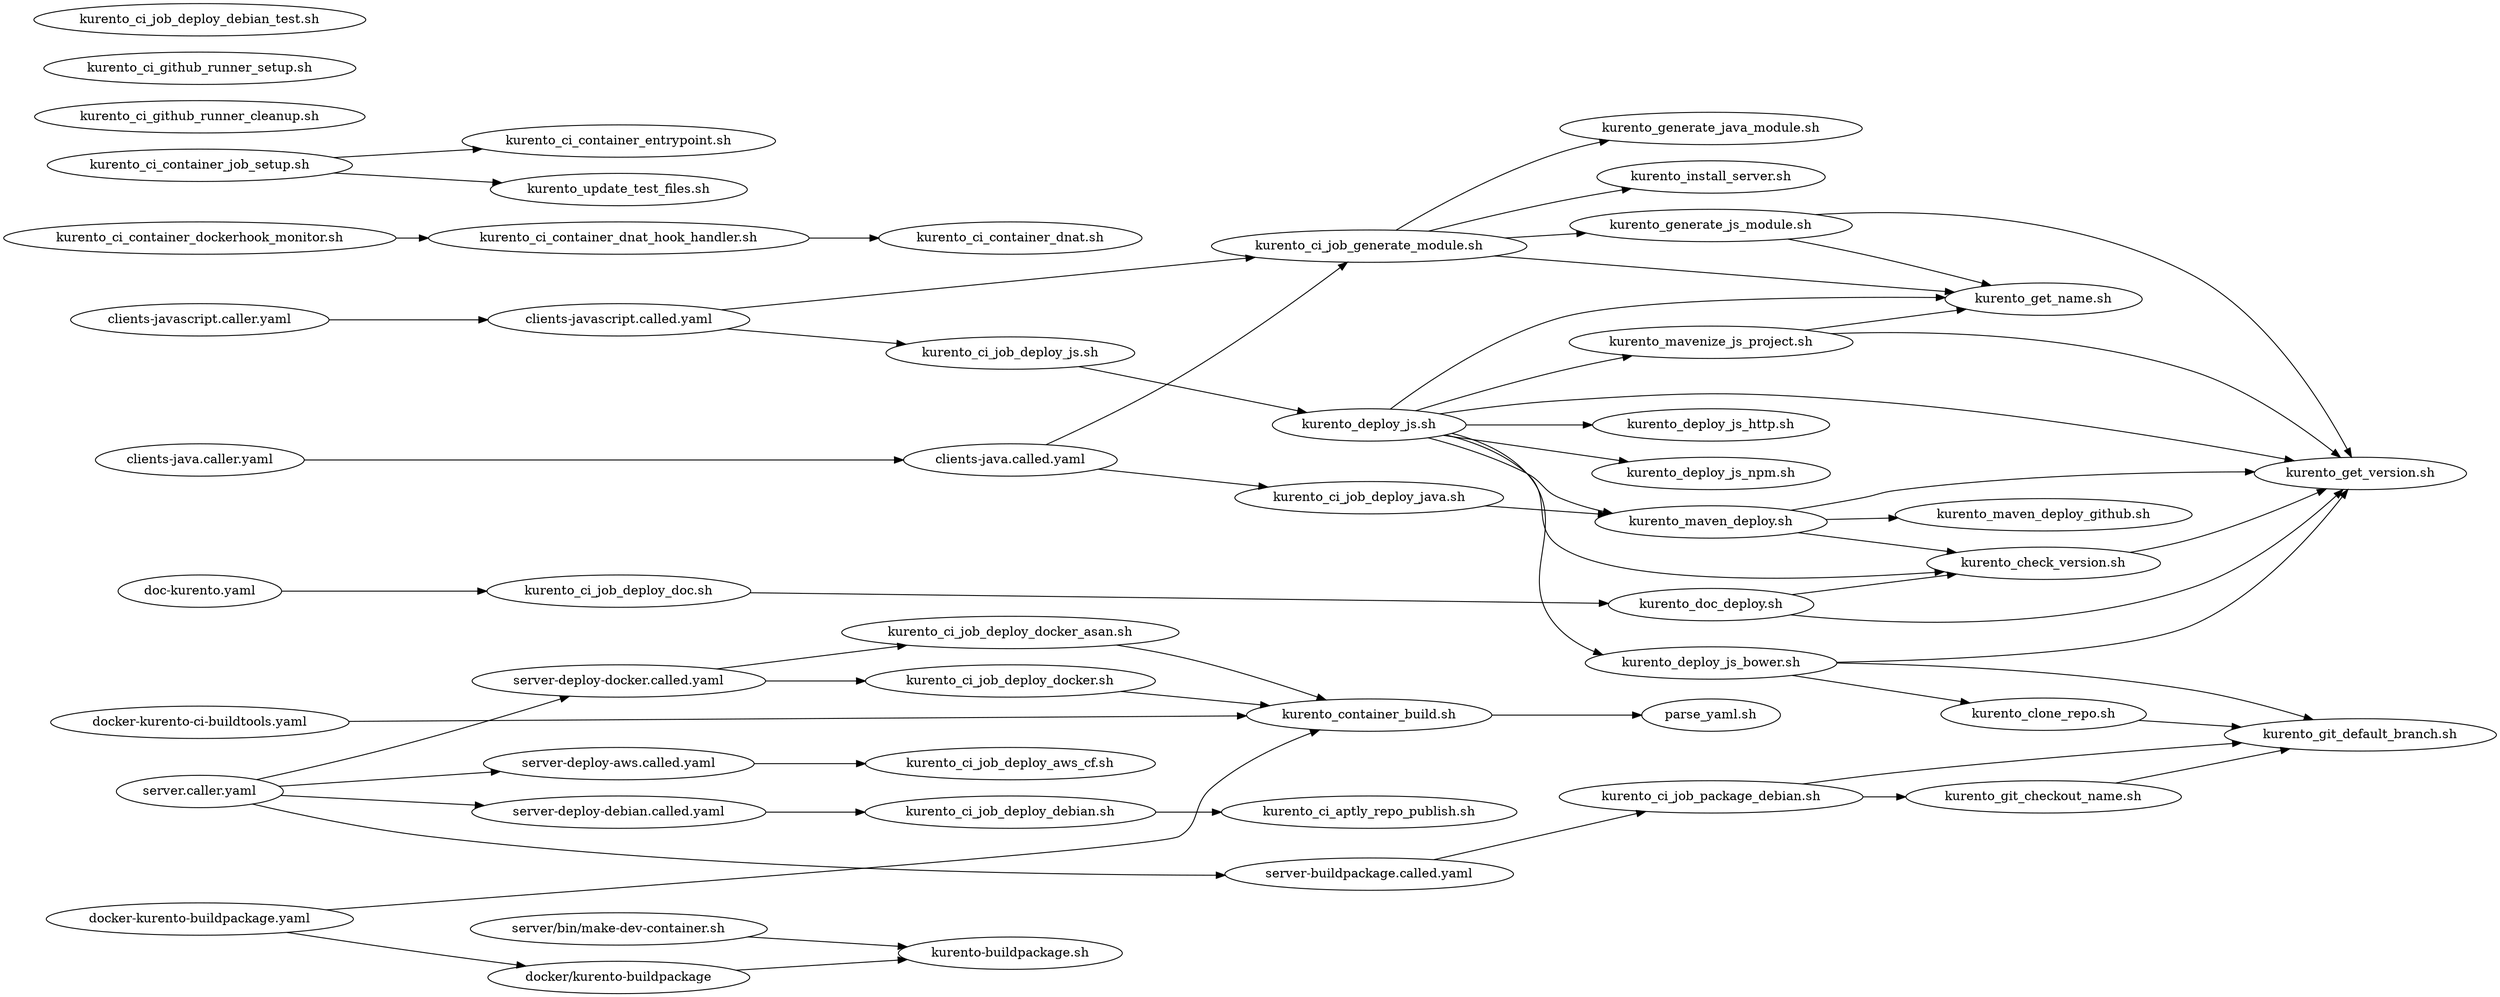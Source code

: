digraph scripts {
  //bgcolor = "transparent";
  fontname = "Bitstream Vera Sans";
  fontsize = 8;
  rankdir = "LR";


  // GitHub Actions CI workflows
  // ===========================

  // Standalone definitions.
  // Used so these can be applied the same root rank and appear at the same level.
  {
    rank = "same";

    "clients-java.caller.yaml";
    "clients-javascript.caller.yaml";
    "doc-kurento.yaml";
    "docker-kurento-buildpackage.yaml";
    "docker-kurento-ci-buildtools.yaml";
    "server.caller.yaml";
  }

  // Root parent jobs.
  "clients-java.caller.yaml" -> {
    "clients-java.called.yaml"
  };
  "clients-javascript.caller.yaml" -> {
    "clients-javascript.called.yaml"
  };
  "doc-kurento.yaml" -> {
    "kurento_ci_job_deploy_doc.sh"
  };
  "docker-kurento-buildpackage.yaml" -> {
    "kurento_container_build.sh"
    "docker/kurento-buildpackage"
  };
  "docker-kurento-ci-buildtools.yaml" -> {
    "kurento_container_build.sh"
  };
  "server.caller.yaml" -> {
    "server-buildpackage.called.yaml"
    "server-deploy-aws.called.yaml"
    "server-deploy-debian.called.yaml"
    "server-deploy-docker.called.yaml"
  };

  // Child jobs ("reusable workflows")
  "clients-java.called.yaml" -> {
    "kurento_ci_job_deploy_java.sh"
    "kurento_ci_job_generate_module.sh"
  };
  "clients-javascript.called.yaml" -> {
    "kurento_ci_job_deploy_js.sh"
    "kurento_ci_job_generate_module.sh"
  };
  "server-buildpackage.called.yaml" -> {
    "kurento_ci_job_package_debian.sh"
  };
  "server-deploy-aws.called.yaml" -> {
    "kurento_ci_job_deploy_aws_cf.sh"
  };
  "server-deploy-debian.called.yaml" -> {
    "kurento_ci_job_deploy_debian.sh"
  };
  "server-deploy-docker.called.yaml" -> {
    "kurento_ci_job_deploy_docker.sh"
    "kurento_ci_job_deploy_docker_asan.sh"
  };


  // GitHub Actions CI job scripts
  // =============================

  "kurento_ci_aptly_repo_publish.sh";
  "kurento_ci_container_dnat_hook_handler.sh" -> {
    "kurento_ci_container_dnat.sh"
  };
  "kurento_ci_container_dnat.sh";
  "kurento_ci_container_dockerhook_monitor.sh" -> {
    "kurento_ci_container_dnat_hook_handler.sh"
  };
  "kurento_ci_container_entrypoint.sh" -> {
  };
  "kurento_ci_container_job_setup.sh" -> {
    "kurento_ci_container_entrypoint.sh"
    "kurento_update_test_files.sh"
  };
  "kurento_ci_github_runner_cleanup.sh";
  "kurento_ci_github_runner_setup.sh";
  "kurento_ci_job_deploy_aws_cf.sh";
  "kurento_ci_job_deploy_debian_test.sh";
  "kurento_ci_job_deploy_debian.sh" -> {
    "kurento_ci_aptly_repo_publish.sh"
  };
  "kurento_ci_job_deploy_doc.sh" -> {
    "kurento_doc_deploy.sh"
  };
  "kurento_ci_job_deploy_docker.sh" -> {
    "kurento_container_build.sh"
  };
  "kurento_ci_job_deploy_docker_asan.sh" -> {
    "kurento_container_build.sh"
  };
  "kurento_ci_job_deploy_java.sh" -> {
    "kurento_maven_deploy.sh"
  };
  "kurento_ci_job_deploy_js.sh" -> {
    "kurento_deploy_js.sh"
  };
  "kurento_ci_job_generate_module.sh" -> {
    "kurento_generate_java_module.sh"
    "kurento_generate_js_module.sh"
    "kurento_get_name.sh"
    "kurento_install_server.sh"
  };
  "kurento_ci_job_package_debian.sh" -> {
    "kurento_git_checkout_name.sh"
    "kurento_git_default_branch.sh"
  };


  // Miscellaneous origins
  // =====================

  "docker/kurento-buildpackage" -> {
    "kurento-buildpackage.sh"
  };

  "server/bin/make-dev-container.sh" -> {
    "kurento-buildpackage.sh"
  };


  // Concrete CI operations
  // ======================

  "kurento_container_build.sh" -> {
    "parse_yaml.sh"
  };
  "kurento_deploy_js.sh" -> {
    "kurento_check_version.sh"
    "kurento_deploy_js_bower.sh"
    "kurento_deploy_js_http.sh"
    "kurento_deploy_js_npm.sh"
    "kurento_get_name.sh"
    "kurento_get_version.sh"
    "kurento_maven_deploy.sh"
    "kurento_mavenize_js_project.sh"
  };
  "kurento_deploy_js_bower.sh" -> {
    "kurento_clone_repo.sh"
    "kurento_get_version.sh"
    "kurento_git_default_branch.sh"
  };
  "kurento_deploy_js_http.sh";
  "kurento_deploy_js_npm.sh";
  "kurento_doc_deploy.sh" -> {
    "kurento_check_version.sh"
    "kurento_get_version.sh"
  };
  "kurento_generate_java_module.sh";
  "kurento_generate_js_module.sh" -> {
    "kurento_get_name.sh"
    "kurento_get_version.sh"
  };
  "kurento_maven_deploy.sh" -> {
    "kurento_check_version.sh"
    "kurento_get_version.sh"
    "kurento_maven_deploy_github.sh"
  };
  "kurento_maven_deploy_github.sh";
  "kurento_mavenize_js_project.sh" -> {
    "kurento_get_name.sh"
    "kurento_get_version.sh"
  };
  "kurento-buildpackage.sh";


  // Utilities
  // =========

  "kurento_check_version.sh" -> {
    "kurento_get_version.sh"
  };
  "kurento_clone_repo.sh" -> {
    "kurento_git_default_branch.sh"
  };
  "kurento_get_name.sh";
  "kurento_get_version.sh";
  "kurento_git_checkout_name.sh" -> {
    "kurento_git_default_branch.sh"
  };
  "kurento_update_test_files.sh" -> {
  };
  "kurento_git_default_branch.sh";
  "kurento_install_server.sh";
  "kurento_update_test_files.sh";
  "parse_yaml.sh";
}
